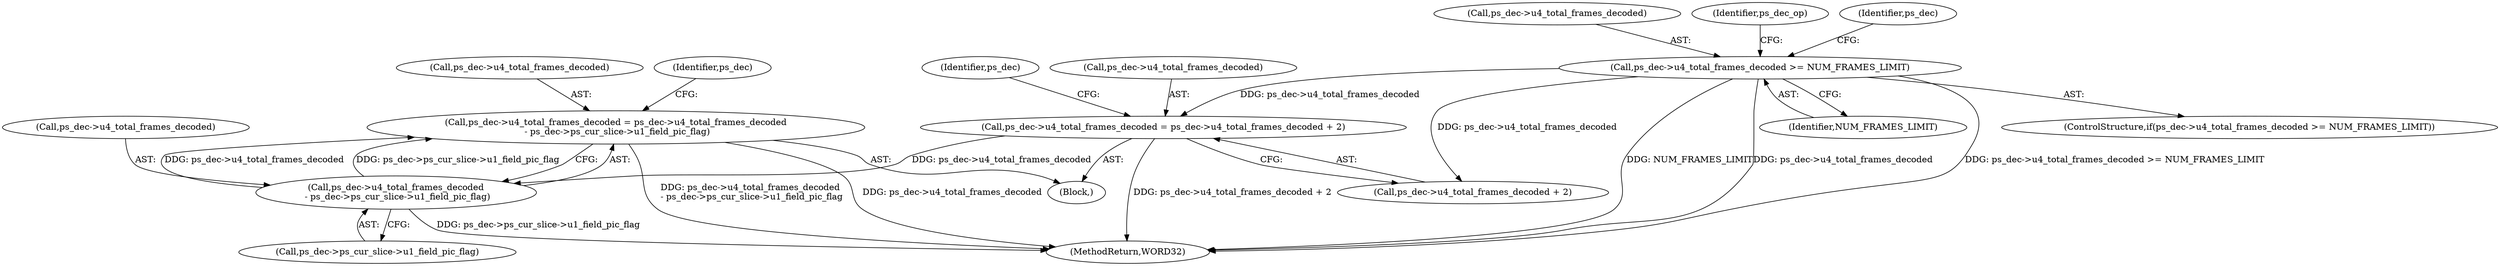 digraph "0_Android_e86d3cfd2bc28dac421092106751e5638d54a848@integer" {
"1002028" [label="(Call,ps_dec->u4_total_frames_decoded = ps_dec->u4_total_frames_decoded\n - ps_dec->ps_cur_slice->u1_field_pic_flag)"];
"1002032" [label="(Call,ps_dec->u4_total_frames_decoded\n - ps_dec->ps_cur_slice->u1_field_pic_flag)"];
"1002019" [label="(Call,ps_dec->u4_total_frames_decoded = ps_dec->u4_total_frames_decoded + 2)"];
"1000470" [label="(Call,ps_dec->u4_total_frames_decoded >= NUM_FRAMES_LIMIT)"];
"1002032" [label="(Call,ps_dec->u4_total_frames_decoded\n - ps_dec->ps_cur_slice->u1_field_pic_flag)"];
"1002033" [label="(Call,ps_dec->u4_total_frames_decoded)"];
"1002029" [label="(Call,ps_dec->u4_total_frames_decoded)"];
"1000471" [label="(Call,ps_dec->u4_total_frames_decoded)"];
"1002019" [label="(Call,ps_dec->u4_total_frames_decoded = ps_dec->u4_total_frames_decoded + 2)"];
"1002028" [label="(Call,ps_dec->u4_total_frames_decoded = ps_dec->u4_total_frames_decoded\n - ps_dec->ps_cur_slice->u1_field_pic_flag)"];
"1000470" [label="(Call,ps_dec->u4_total_frames_decoded >= NUM_FRAMES_LIMIT)"];
"1002030" [label="(Identifier,ps_dec)"];
"1001882" [label="(Block,)"];
"1002270" [label="(MethodReturn,WORD32)"];
"1002023" [label="(Call,ps_dec->u4_total_frames_decoded + 2)"];
"1002020" [label="(Call,ps_dec->u4_total_frames_decoded)"];
"1000469" [label="(ControlStructure,if(ps_dec->u4_total_frames_decoded >= NUM_FRAMES_LIMIT))"];
"1000478" [label="(Identifier,ps_dec_op)"];
"1000474" [label="(Identifier,NUM_FRAMES_LIMIT)"];
"1002044" [label="(Identifier,ps_dec)"];
"1002036" [label="(Call,ps_dec->ps_cur_slice->u1_field_pic_flag)"];
"1000485" [label="(Identifier,ps_dec)"];
"1002028" -> "1001882"  [label="AST: "];
"1002028" -> "1002032"  [label="CFG: "];
"1002029" -> "1002028"  [label="AST: "];
"1002032" -> "1002028"  [label="AST: "];
"1002044" -> "1002028"  [label="CFG: "];
"1002028" -> "1002270"  [label="DDG: ps_dec->u4_total_frames_decoded\n - ps_dec->ps_cur_slice->u1_field_pic_flag"];
"1002028" -> "1002270"  [label="DDG: ps_dec->u4_total_frames_decoded"];
"1002032" -> "1002028"  [label="DDG: ps_dec->u4_total_frames_decoded"];
"1002032" -> "1002028"  [label="DDG: ps_dec->ps_cur_slice->u1_field_pic_flag"];
"1002032" -> "1002036"  [label="CFG: "];
"1002033" -> "1002032"  [label="AST: "];
"1002036" -> "1002032"  [label="AST: "];
"1002032" -> "1002270"  [label="DDG: ps_dec->ps_cur_slice->u1_field_pic_flag"];
"1002019" -> "1002032"  [label="DDG: ps_dec->u4_total_frames_decoded"];
"1002019" -> "1001882"  [label="AST: "];
"1002019" -> "1002023"  [label="CFG: "];
"1002020" -> "1002019"  [label="AST: "];
"1002023" -> "1002019"  [label="AST: "];
"1002030" -> "1002019"  [label="CFG: "];
"1002019" -> "1002270"  [label="DDG: ps_dec->u4_total_frames_decoded + 2"];
"1000470" -> "1002019"  [label="DDG: ps_dec->u4_total_frames_decoded"];
"1000470" -> "1000469"  [label="AST: "];
"1000470" -> "1000474"  [label="CFG: "];
"1000471" -> "1000470"  [label="AST: "];
"1000474" -> "1000470"  [label="AST: "];
"1000478" -> "1000470"  [label="CFG: "];
"1000485" -> "1000470"  [label="CFG: "];
"1000470" -> "1002270"  [label="DDG: NUM_FRAMES_LIMIT"];
"1000470" -> "1002270"  [label="DDG: ps_dec->u4_total_frames_decoded"];
"1000470" -> "1002270"  [label="DDG: ps_dec->u4_total_frames_decoded >= NUM_FRAMES_LIMIT"];
"1000470" -> "1002023"  [label="DDG: ps_dec->u4_total_frames_decoded"];
}
